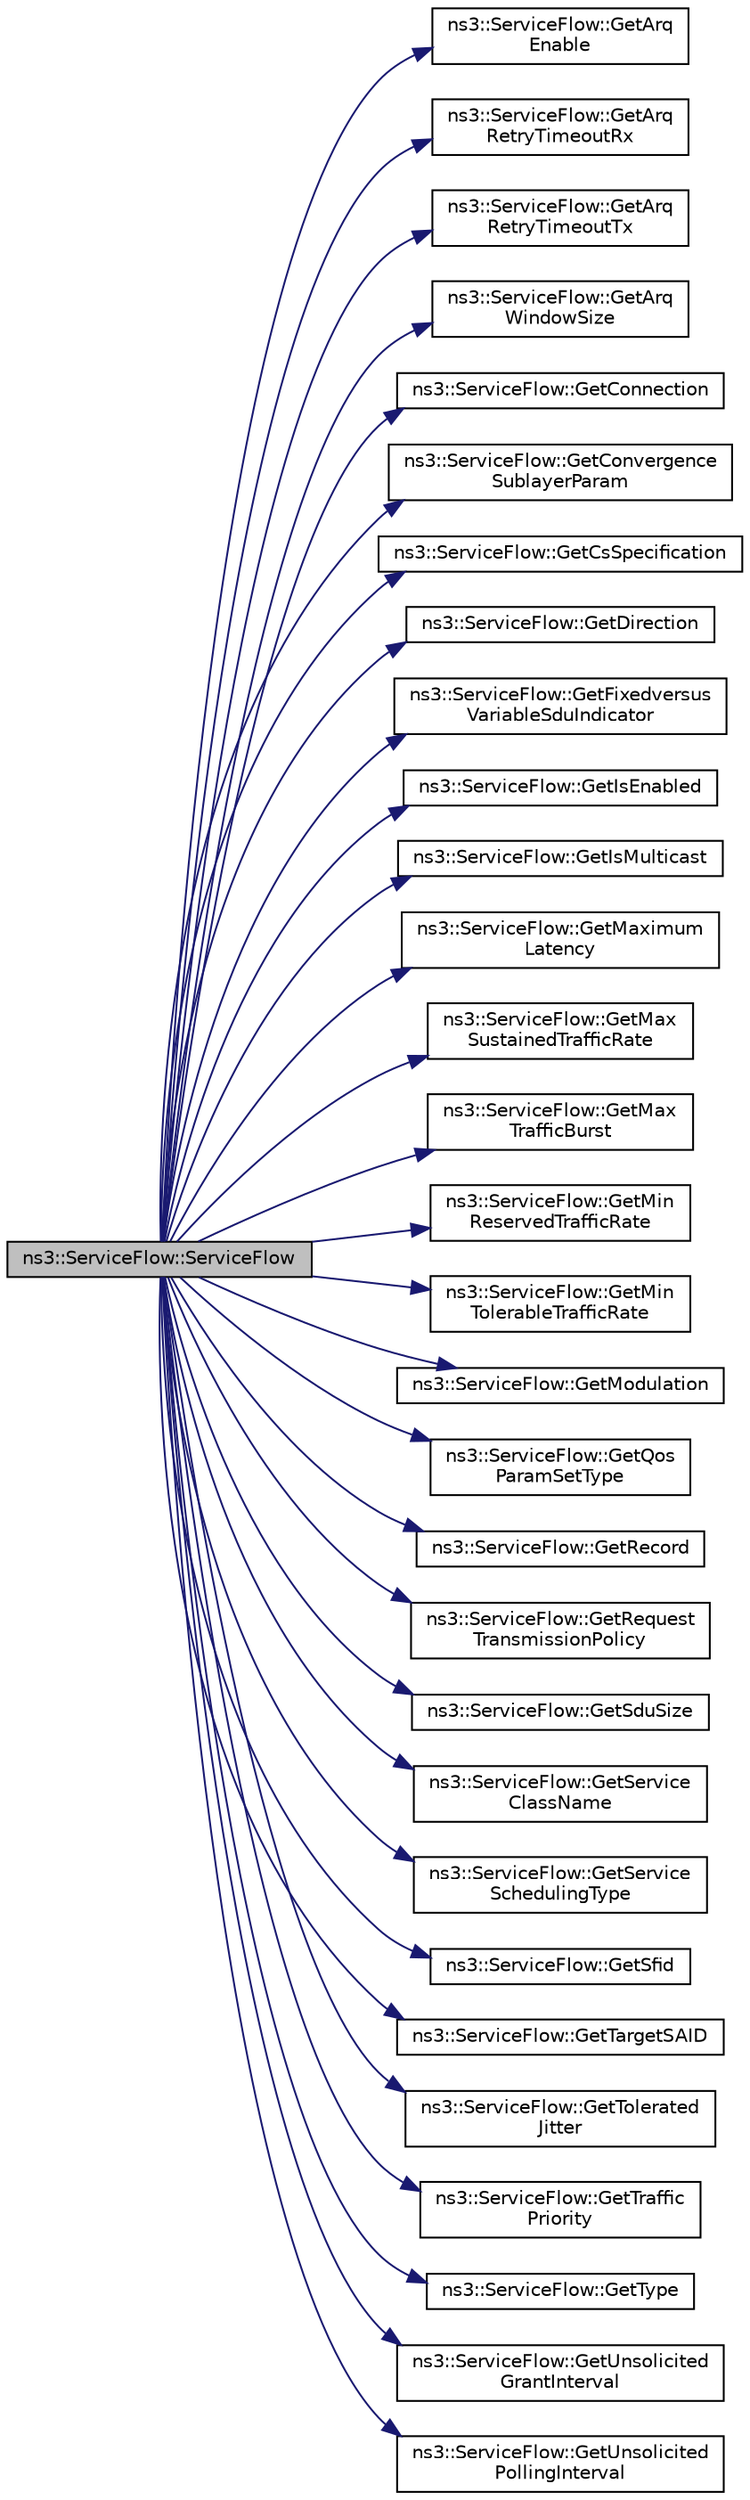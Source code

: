 digraph "ns3::ServiceFlow::ServiceFlow"
{
 // LATEX_PDF_SIZE
  edge [fontname="Helvetica",fontsize="10",labelfontname="Helvetica",labelfontsize="10"];
  node [fontname="Helvetica",fontsize="10",shape=record];
  rankdir="LR";
  Node1 [label="ns3::ServiceFlow::ServiceFlow",height=0.2,width=0.4,color="black", fillcolor="grey75", style="filled", fontcolor="black",tooltip="Constructor."];
  Node1 -> Node2 [color="midnightblue",fontsize="10",style="solid",fontname="Helvetica"];
  Node2 [label="ns3::ServiceFlow::GetArq\lEnable",height=0.2,width=0.4,color="black", fillcolor="white", style="filled",URL="$classns3_1_1_service_flow.html#a33a0295331c531a9dab60aea7c81d4ba",tooltip="Get ARQ enable."];
  Node1 -> Node3 [color="midnightblue",fontsize="10",style="solid",fontname="Helvetica"];
  Node3 [label="ns3::ServiceFlow::GetArq\lRetryTimeoutRx",height=0.2,width=0.4,color="black", fillcolor="white", style="filled",URL="$classns3_1_1_service_flow.html#a405698d51eecfff8f3f529516291a7c4",tooltip="Get ARQ retry timeout receive."];
  Node1 -> Node4 [color="midnightblue",fontsize="10",style="solid",fontname="Helvetica"];
  Node4 [label="ns3::ServiceFlow::GetArq\lRetryTimeoutTx",height=0.2,width=0.4,color="black", fillcolor="white", style="filled",URL="$classns3_1_1_service_flow.html#a263b0c707b739a0ec1ca07ffee90cd37",tooltip="Get ARQ retry timeout transmit."];
  Node1 -> Node5 [color="midnightblue",fontsize="10",style="solid",fontname="Helvetica"];
  Node5 [label="ns3::ServiceFlow::GetArq\lWindowSize",height=0.2,width=0.4,color="black", fillcolor="white", style="filled",URL="$classns3_1_1_service_flow.html#ac71b4443374d42965cfe5428e8022d49",tooltip="Get ARQ retry timeout transmit."];
  Node1 -> Node6 [color="midnightblue",fontsize="10",style="solid",fontname="Helvetica"];
  Node6 [label="ns3::ServiceFlow::GetConnection",height=0.2,width=0.4,color="black", fillcolor="white", style="filled",URL="$classns3_1_1_service_flow.html#aa503b651766e8f8f040b86c9499ee311",tooltip="Can return a null connection is this service flow has not been associated yet to a connection."];
  Node1 -> Node7 [color="midnightblue",fontsize="10",style="solid",fontname="Helvetica"];
  Node7 [label="ns3::ServiceFlow::GetConvergence\lSublayerParam",height=0.2,width=0.4,color="black", fillcolor="white", style="filled",URL="$classns3_1_1_service_flow.html#abe1a64947ee1a3284902579b0051dd6d",tooltip="Get convergence sublayer."];
  Node1 -> Node8 [color="midnightblue",fontsize="10",style="solid",fontname="Helvetica"];
  Node8 [label="ns3::ServiceFlow::GetCsSpecification",height=0.2,width=0.4,color="black", fillcolor="white", style="filled",URL="$classns3_1_1_service_flow.html#ad14e20edb6a04f1a09f84e227b3ba788",tooltip="Get CS specification."];
  Node1 -> Node9 [color="midnightblue",fontsize="10",style="solid",fontname="Helvetica"];
  Node9 [label="ns3::ServiceFlow::GetDirection",height=0.2,width=0.4,color="black", fillcolor="white", style="filled",URL="$classns3_1_1_service_flow.html#a61db0b7deb382b8d30e8634a59c0fe73",tooltip="Get direction."];
  Node1 -> Node10 [color="midnightblue",fontsize="10",style="solid",fontname="Helvetica"];
  Node10 [label="ns3::ServiceFlow::GetFixedversus\lVariableSduIndicator",height=0.2,width=0.4,color="black", fillcolor="white", style="filled",URL="$classns3_1_1_service_flow.html#a4dab81394c8ae9251f517ba711539389",tooltip="Get fixed versus varaiable SDU indicator."];
  Node1 -> Node11 [color="midnightblue",fontsize="10",style="solid",fontname="Helvetica"];
  Node11 [label="ns3::ServiceFlow::GetIsEnabled",height=0.2,width=0.4,color="black", fillcolor="white", style="filled",URL="$classns3_1_1_service_flow.html#ab8b8fe17150888a86da9af38e2e0a959",tooltip="Get is enabled flag."];
  Node1 -> Node12 [color="midnightblue",fontsize="10",style="solid",fontname="Helvetica"];
  Node12 [label="ns3::ServiceFlow::GetIsMulticast",height=0.2,width=0.4,color="black", fillcolor="white", style="filled",URL="$classns3_1_1_service_flow.html#acb6c21533e89b2a28e9684ef9b26dae0",tooltip="Get is multicast."];
  Node1 -> Node13 [color="midnightblue",fontsize="10",style="solid",fontname="Helvetica"];
  Node13 [label="ns3::ServiceFlow::GetMaximum\lLatency",height=0.2,width=0.4,color="black", fillcolor="white", style="filled",URL="$classns3_1_1_service_flow.html#abf37542995a8da2bbd2ea8bc56e06a59",tooltip="Get maximum latency."];
  Node1 -> Node14 [color="midnightblue",fontsize="10",style="solid",fontname="Helvetica"];
  Node14 [label="ns3::ServiceFlow::GetMax\lSustainedTrafficRate",height=0.2,width=0.4,color="black", fillcolor="white", style="filled",URL="$classns3_1_1_service_flow.html#af0ac91a4bf8ba8a70471a880e16d8a58",tooltip="Get max sustained traffic rate."];
  Node1 -> Node15 [color="midnightblue",fontsize="10",style="solid",fontname="Helvetica"];
  Node15 [label="ns3::ServiceFlow::GetMax\lTrafficBurst",height=0.2,width=0.4,color="black", fillcolor="white", style="filled",URL="$classns3_1_1_service_flow.html#a709a1682e3dc3e4f8205cc181763ec21",tooltip="Get max traffic burst."];
  Node1 -> Node16 [color="midnightblue",fontsize="10",style="solid",fontname="Helvetica"];
  Node16 [label="ns3::ServiceFlow::GetMin\lReservedTrafficRate",height=0.2,width=0.4,color="black", fillcolor="white", style="filled",URL="$classns3_1_1_service_flow.html#a2f342357b7e0a1460473f28d0f8b9e87",tooltip="Get minimum reserved traffic rate."];
  Node1 -> Node17 [color="midnightblue",fontsize="10",style="solid",fontname="Helvetica"];
  Node17 [label="ns3::ServiceFlow::GetMin\lTolerableTrafficRate",height=0.2,width=0.4,color="black", fillcolor="white", style="filled",URL="$classns3_1_1_service_flow.html#a8eeecc07ecd2fc8ef4bdf90ca3f30def",tooltip="Get minimum tolerable traffic rate."];
  Node1 -> Node18 [color="midnightblue",fontsize="10",style="solid",fontname="Helvetica"];
  Node18 [label="ns3::ServiceFlow::GetModulation",height=0.2,width=0.4,color="black", fillcolor="white", style="filled",URL="$classns3_1_1_service_flow.html#a028f07611782af393cb064ec5f9fe696",tooltip="Get modulation."];
  Node1 -> Node19 [color="midnightblue",fontsize="10",style="solid",fontname="Helvetica"];
  Node19 [label="ns3::ServiceFlow::GetQos\lParamSetType",height=0.2,width=0.4,color="black", fillcolor="white", style="filled",URL="$classns3_1_1_service_flow.html#a8460221d07fb2fa6671960e478722863",tooltip="Get QOS parameter set type."];
  Node1 -> Node20 [color="midnightblue",fontsize="10",style="solid",fontname="Helvetica"];
  Node20 [label="ns3::ServiceFlow::GetRecord",height=0.2,width=0.4,color="black", fillcolor="white", style="filled",URL="$classns3_1_1_service_flow.html#aa3db9b11254e34d56bd06ddd905340c1",tooltip="Get service flow record."];
  Node1 -> Node21 [color="midnightblue",fontsize="10",style="solid",fontname="Helvetica"];
  Node21 [label="ns3::ServiceFlow::GetRequest\lTransmissionPolicy",height=0.2,width=0.4,color="black", fillcolor="white", style="filled",URL="$classns3_1_1_service_flow.html#ae97b41679dfa3650f22d0da4452bf78b",tooltip="Get request transmission policy."];
  Node1 -> Node22 [color="midnightblue",fontsize="10",style="solid",fontname="Helvetica"];
  Node22 [label="ns3::ServiceFlow::GetSduSize",height=0.2,width=0.4,color="black", fillcolor="white", style="filled",URL="$classns3_1_1_service_flow.html#a37616e45d70eebd2704d3fb28d37f3b5",tooltip="Get SDU size."];
  Node1 -> Node23 [color="midnightblue",fontsize="10",style="solid",fontname="Helvetica"];
  Node23 [label="ns3::ServiceFlow::GetService\lClassName",height=0.2,width=0.4,color="black", fillcolor="white", style="filled",URL="$classns3_1_1_service_flow.html#a4d7249bf40ab6a6994597bfa475dcb0b",tooltip="Get service class name."];
  Node1 -> Node24 [color="midnightblue",fontsize="10",style="solid",fontname="Helvetica"];
  Node24 [label="ns3::ServiceFlow::GetService\lSchedulingType",height=0.2,width=0.4,color="black", fillcolor="white", style="filled",URL="$classns3_1_1_service_flow.html#a3034ff3c1364f7558bc2e84fa8dba13a",tooltip="Get service scheduling type."];
  Node1 -> Node25 [color="midnightblue",fontsize="10",style="solid",fontname="Helvetica"];
  Node25 [label="ns3::ServiceFlow::GetSfid",height=0.2,width=0.4,color="black", fillcolor="white", style="filled",URL="$classns3_1_1_service_flow.html#af1df9f9808c16f8926693accf8e2c24c",tooltip="Get SFID."];
  Node1 -> Node26 [color="midnightblue",fontsize="10",style="solid",fontname="Helvetica"];
  Node26 [label="ns3::ServiceFlow::GetTargetSAID",height=0.2,width=0.4,color="black", fillcolor="white", style="filled",URL="$classns3_1_1_service_flow.html#a6fb4fa939bb19f73a11ba91ebc6b9718",tooltip="Get target SAID."];
  Node1 -> Node27 [color="midnightblue",fontsize="10",style="solid",fontname="Helvetica"];
  Node27 [label="ns3::ServiceFlow::GetTolerated\lJitter",height=0.2,width=0.4,color="black", fillcolor="white", style="filled",URL="$classns3_1_1_service_flow.html#ae227d4d83328547c6d4bed6afa39a4ba",tooltip="Get tolerated jitter."];
  Node1 -> Node28 [color="midnightblue",fontsize="10",style="solid",fontname="Helvetica"];
  Node28 [label="ns3::ServiceFlow::GetTraffic\lPriority",height=0.2,width=0.4,color="black", fillcolor="white", style="filled",URL="$classns3_1_1_service_flow.html#a98c02d59b5237f9ade7ff0bfae4bf424",tooltip="Get traffic priority."];
  Node1 -> Node29 [color="midnightblue",fontsize="10",style="solid",fontname="Helvetica"];
  Node29 [label="ns3::ServiceFlow::GetType",height=0.2,width=0.4,color="black", fillcolor="white", style="filled",URL="$classns3_1_1_service_flow.html#a291a1d3f0d43e519b72683dc9c3925d8",tooltip="Get type of service flow."];
  Node1 -> Node30 [color="midnightblue",fontsize="10",style="solid",fontname="Helvetica"];
  Node30 [label="ns3::ServiceFlow::GetUnsolicited\lGrantInterval",height=0.2,width=0.4,color="black", fillcolor="white", style="filled",URL="$classns3_1_1_service_flow.html#a44a61f25daee76e00d67ffdba1d6e040",tooltip="Get unsolicited grant interval."];
  Node1 -> Node31 [color="midnightblue",fontsize="10",style="solid",fontname="Helvetica"];
  Node31 [label="ns3::ServiceFlow::GetUnsolicited\lPollingInterval",height=0.2,width=0.4,color="black", fillcolor="white", style="filled",URL="$classns3_1_1_service_flow.html#a3e69c22020ed0f3b25ae4761ec7b42d4",tooltip="Get unsolicited polling interval."];
}
